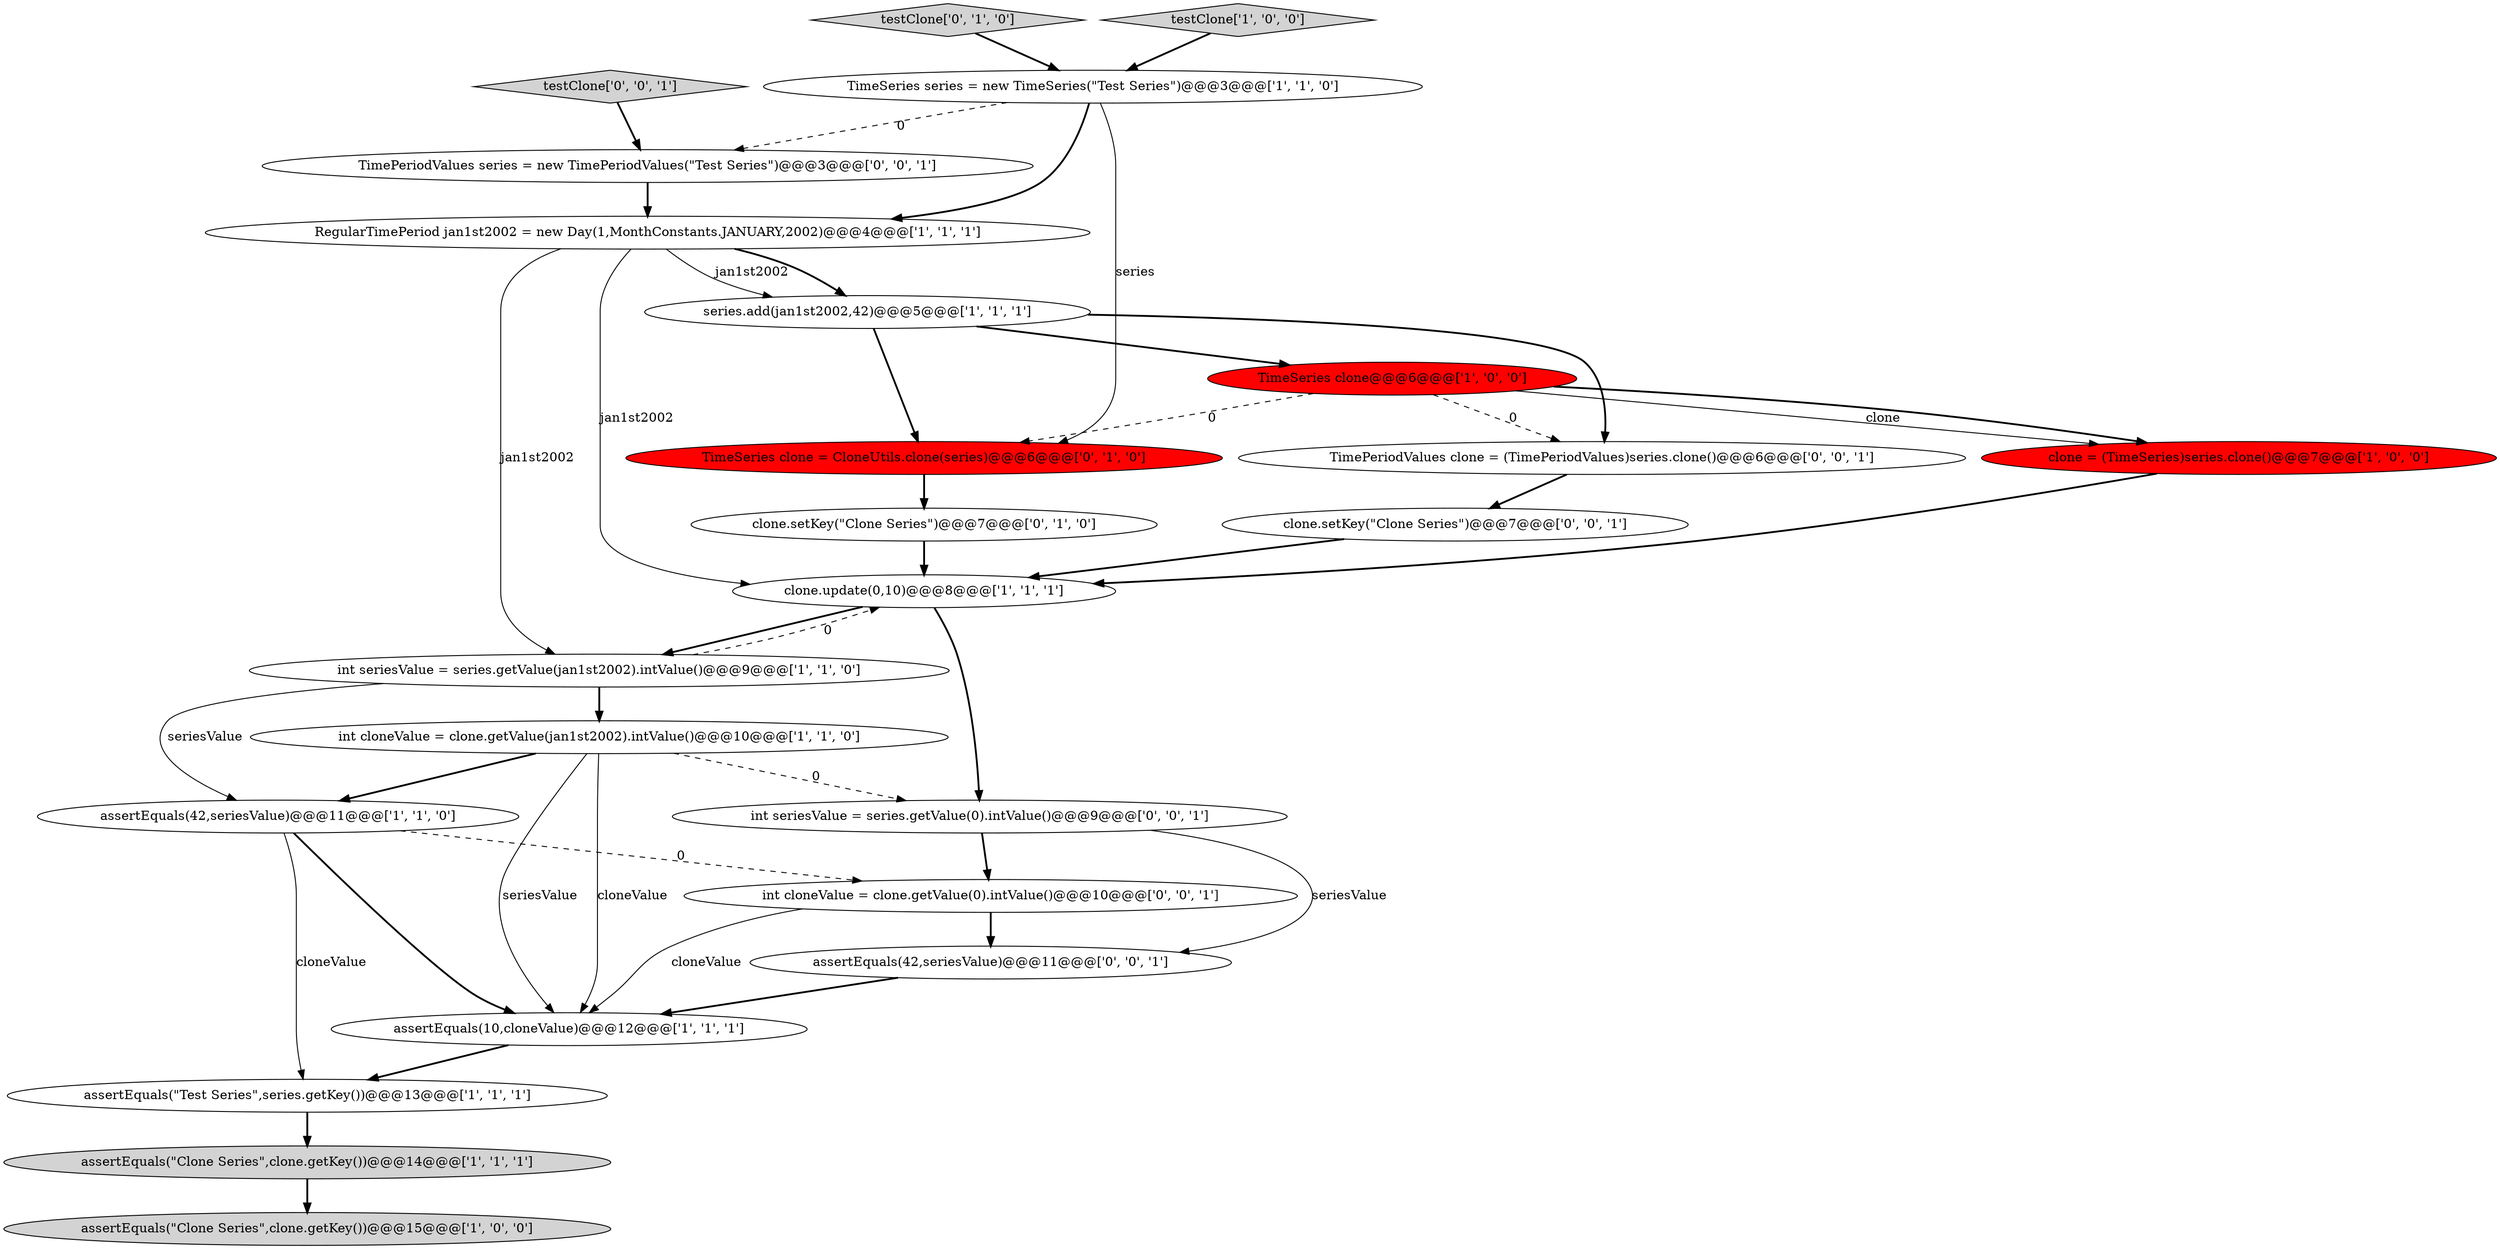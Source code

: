 digraph {
3 [style = filled, label = "assertEquals(\"Clone Series\",clone.getKey())@@@14@@@['1', '1', '1']", fillcolor = lightgray, shape = ellipse image = "AAA0AAABBB1BBB"];
5 [style = filled, label = "TimeSeries clone@@@6@@@['1', '0', '0']", fillcolor = red, shape = ellipse image = "AAA1AAABBB1BBB"];
15 [style = filled, label = "testClone['0', '1', '0']", fillcolor = lightgray, shape = diamond image = "AAA0AAABBB2BBB"];
9 [style = filled, label = "assertEquals(42,seriesValue)@@@11@@@['1', '1', '0']", fillcolor = white, shape = ellipse image = "AAA0AAABBB1BBB"];
12 [style = filled, label = "int cloneValue = clone.getValue(jan1st2002).intValue()@@@10@@@['1', '1', '0']", fillcolor = white, shape = ellipse image = "AAA0AAABBB1BBB"];
8 [style = filled, label = "testClone['1', '0', '0']", fillcolor = lightgray, shape = diamond image = "AAA0AAABBB1BBB"];
11 [style = filled, label = "RegularTimePeriod jan1st2002 = new Day(1,MonthConstants.JANUARY,2002)@@@4@@@['1', '1', '1']", fillcolor = white, shape = ellipse image = "AAA0AAABBB1BBB"];
0 [style = filled, label = "assertEquals(\"Clone Series\",clone.getKey())@@@15@@@['1', '0', '0']", fillcolor = lightgray, shape = ellipse image = "AAA0AAABBB1BBB"];
17 [style = filled, label = "int cloneValue = clone.getValue(0).intValue()@@@10@@@['0', '0', '1']", fillcolor = white, shape = ellipse image = "AAA0AAABBB3BBB"];
13 [style = filled, label = "assertEquals(\"Test Series\",series.getKey())@@@13@@@['1', '1', '1']", fillcolor = white, shape = ellipse image = "AAA0AAABBB1BBB"];
21 [style = filled, label = "TimePeriodValues series = new TimePeriodValues(\"Test Series\")@@@3@@@['0', '0', '1']", fillcolor = white, shape = ellipse image = "AAA0AAABBB3BBB"];
14 [style = filled, label = "clone.setKey(\"Clone Series\")@@@7@@@['0', '1', '0']", fillcolor = white, shape = ellipse image = "AAA0AAABBB2BBB"];
7 [style = filled, label = "series.add(jan1st2002,42)@@@5@@@['1', '1', '1']", fillcolor = white, shape = ellipse image = "AAA0AAABBB1BBB"];
6 [style = filled, label = "assertEquals(10,cloneValue)@@@12@@@['1', '1', '1']", fillcolor = white, shape = ellipse image = "AAA0AAABBB1BBB"];
20 [style = filled, label = "TimePeriodValues clone = (TimePeriodValues)series.clone()@@@6@@@['0', '0', '1']", fillcolor = white, shape = ellipse image = "AAA0AAABBB3BBB"];
19 [style = filled, label = "int seriesValue = series.getValue(0).intValue()@@@9@@@['0', '0', '1']", fillcolor = white, shape = ellipse image = "AAA0AAABBB3BBB"];
23 [style = filled, label = "clone.setKey(\"Clone Series\")@@@7@@@['0', '0', '1']", fillcolor = white, shape = ellipse image = "AAA0AAABBB3BBB"];
2 [style = filled, label = "TimeSeries series = new TimeSeries(\"Test Series\")@@@3@@@['1', '1', '0']", fillcolor = white, shape = ellipse image = "AAA0AAABBB1BBB"];
4 [style = filled, label = "int seriesValue = series.getValue(jan1st2002).intValue()@@@9@@@['1', '1', '0']", fillcolor = white, shape = ellipse image = "AAA0AAABBB1BBB"];
1 [style = filled, label = "clone = (TimeSeries)series.clone()@@@7@@@['1', '0', '0']", fillcolor = red, shape = ellipse image = "AAA1AAABBB1BBB"];
10 [style = filled, label = "clone.update(0,10)@@@8@@@['1', '1', '1']", fillcolor = white, shape = ellipse image = "AAA0AAABBB1BBB"];
22 [style = filled, label = "testClone['0', '0', '1']", fillcolor = lightgray, shape = diamond image = "AAA0AAABBB3BBB"];
16 [style = filled, label = "TimeSeries clone = CloneUtils.clone(series)@@@6@@@['0', '1', '0']", fillcolor = red, shape = ellipse image = "AAA1AAABBB2BBB"];
18 [style = filled, label = "assertEquals(42,seriesValue)@@@11@@@['0', '0', '1']", fillcolor = white, shape = ellipse image = "AAA0AAABBB3BBB"];
11->10 [style = solid, label="jan1st2002"];
15->2 [style = bold, label=""];
2->16 [style = solid, label="series"];
12->6 [style = solid, label="seriesValue"];
10->19 [style = bold, label=""];
5->1 [style = solid, label="clone"];
22->21 [style = bold, label=""];
14->10 [style = bold, label=""];
19->17 [style = bold, label=""];
7->20 [style = bold, label=""];
12->9 [style = bold, label=""];
9->13 [style = solid, label="cloneValue"];
3->0 [style = bold, label=""];
4->9 [style = solid, label="seriesValue"];
9->6 [style = bold, label=""];
5->20 [style = dashed, label="0"];
11->4 [style = solid, label="jan1st2002"];
5->16 [style = dashed, label="0"];
17->6 [style = solid, label="cloneValue"];
5->1 [style = bold, label=""];
7->5 [style = bold, label=""];
20->23 [style = bold, label=""];
13->3 [style = bold, label=""];
8->2 [style = bold, label=""];
21->11 [style = bold, label=""];
18->6 [style = bold, label=""];
19->18 [style = solid, label="seriesValue"];
2->21 [style = dashed, label="0"];
12->19 [style = dashed, label="0"];
6->13 [style = bold, label=""];
17->18 [style = bold, label=""];
9->17 [style = dashed, label="0"];
7->16 [style = bold, label=""];
12->6 [style = solid, label="cloneValue"];
23->10 [style = bold, label=""];
10->4 [style = bold, label=""];
4->12 [style = bold, label=""];
11->7 [style = solid, label="jan1st2002"];
16->14 [style = bold, label=""];
4->10 [style = dashed, label="0"];
1->10 [style = bold, label=""];
2->11 [style = bold, label=""];
11->7 [style = bold, label=""];
}
